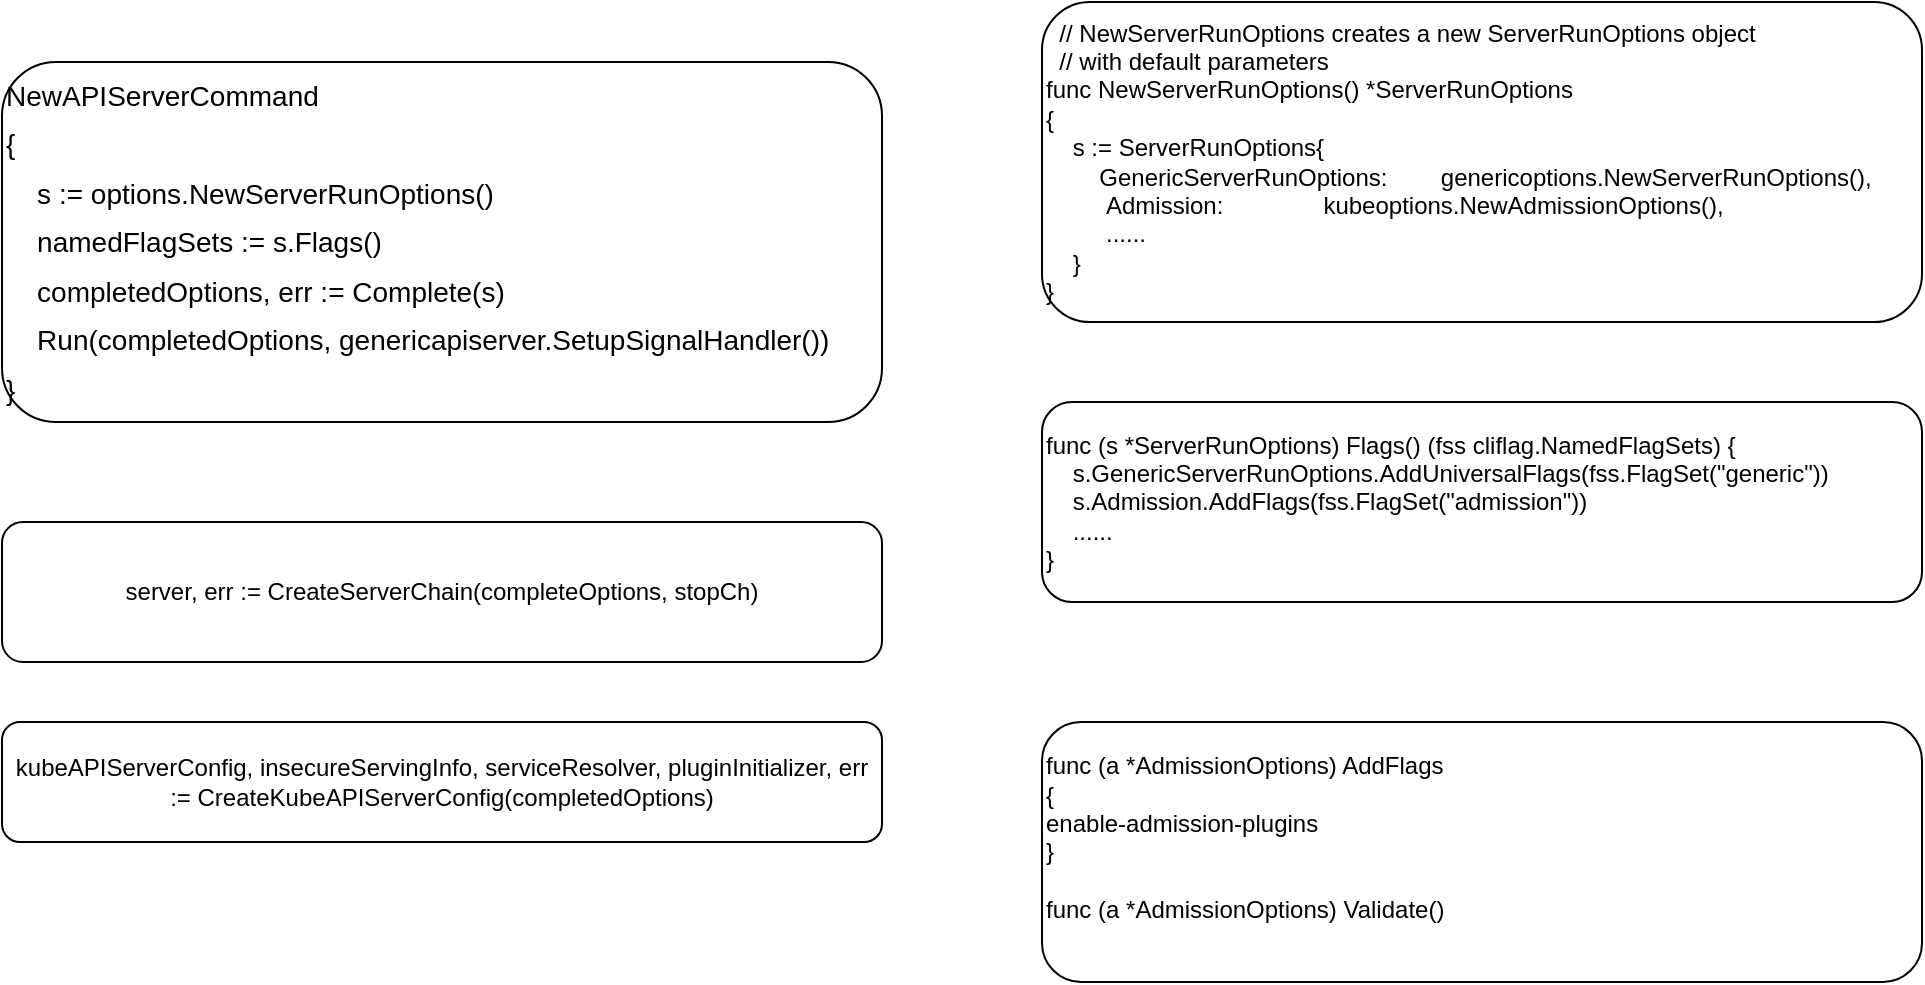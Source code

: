 <mxfile version="13.6.2" type="github">
  <diagram id="cHE2Pwet2oArfEPLPfTf" name="Page-1">
    <mxGraphModel dx="894" dy="437" grid="1" gridSize="10" guides="1" tooltips="1" connect="1" arrows="1" fold="1" page="1" pageScale="1" pageWidth="827" pageHeight="1169" math="0" shadow="0">
      <root>
        <mxCell id="0" />
        <mxCell id="1" parent="0" />
        <mxCell id="0bXiwOT7qdR0b-S3DEQD-1" value="&lt;div style=&quot;line-height: 1.75 ; font-size: 14px&quot;&gt;NewAPIServerCommand&lt;/div&gt;&lt;div style=&quot;line-height: 1.75 ; font-size: 14px&quot;&gt;{&lt;/div&gt;&lt;div style=&quot;line-height: 1.75&quot;&gt;&lt;span style=&quot;font-size: 14px&quot;&gt;&amp;nbsp; &amp;nbsp; s := options.NewServerRunOptions()&lt;/span&gt;&lt;br&gt;&lt;/div&gt;&lt;div style=&quot;line-height: 1.75&quot;&gt;&lt;span style=&quot;font-size: 14px&quot;&gt;&amp;nbsp; &amp;nbsp; namedFlagSets := s.Flags()&lt;/span&gt;&lt;span style=&quot;font-size: 14px&quot;&gt;&lt;br&gt;&lt;/span&gt;&lt;/div&gt;&lt;div style=&quot;line-height: 1.75&quot;&gt;&lt;span style=&quot;font-size: 14px&quot;&gt;&amp;nbsp; &amp;nbsp; completedOptions, err := Complete(s)&lt;/span&gt;&lt;/div&gt;&lt;div style=&quot;line-height: 1.75&quot;&gt;&lt;span style=&quot;font-size: 14px&quot;&gt;&amp;nbsp; &amp;nbsp; Run(completedOptions, genericapiserver.SetupSignalHandler())&lt;/span&gt;&lt;br&gt;&lt;/div&gt;&lt;div style=&quot;line-height: 1.75 ; font-size: 14px&quot;&gt;}&lt;/div&gt;" style="rounded=1;whiteSpace=wrap;html=1;align=left;" vertex="1" parent="1">
          <mxGeometry x="80" y="70" width="440" height="180" as="geometry" />
        </mxCell>
        <mxCell id="0bXiwOT7qdR0b-S3DEQD-2" value="&amp;nbsp; // NewServerRunOptions creates a new ServerRunOptions object &lt;br&gt;&amp;nbsp; // with default parameters&lt;br&gt;func NewServerRunOptions() *ServerRunOptions &lt;br&gt;{&lt;br&gt;&lt;div&gt;&amp;nbsp; &amp;nbsp; s := ServerRunOptions{&lt;/div&gt;&lt;div&gt;&lt;span&gt;&lt;/span&gt;&amp;nbsp; &amp;nbsp; &amp;nbsp; &amp;nbsp; GenericServerRunOptions:&amp;nbsp; &amp;nbsp; &amp;nbsp; &amp;nbsp; genericoptions.NewServerRunOptions(),&lt;/div&gt;&amp;nbsp; &amp;nbsp; &amp;nbsp; &amp;nbsp; &amp;nbsp;Admission:&amp;nbsp; &amp;nbsp; &amp;nbsp; &amp;nbsp; &amp;nbsp; &amp;nbsp; &amp;nbsp; &amp;nbsp;kubeoptions.NewAdmissionOptions(),&lt;br&gt;&amp;nbsp; &amp;nbsp; &amp;nbsp; &amp;nbsp; &amp;nbsp;......&lt;br&gt;&amp;nbsp; &amp;nbsp; }&lt;br&gt;}" style="rounded=1;whiteSpace=wrap;html=1;align=left;" vertex="1" parent="1">
          <mxGeometry x="600" y="40" width="440" height="160" as="geometry" />
        </mxCell>
        <mxCell id="0bXiwOT7qdR0b-S3DEQD-3" value="&lt;div&gt;&lt;span&gt;func (a *AdmissionOptions) AddFlags&lt;/span&gt;&lt;/div&gt;&lt;div&gt;&lt;span&gt;{&lt;/span&gt;&lt;/div&gt;&lt;div&gt;&lt;span&gt;enable-admission-plugins&lt;/span&gt;&lt;/div&gt;&lt;div&gt;&lt;span&gt;}&lt;/span&gt;&lt;/div&gt;&lt;div&gt;&lt;span&gt;&lt;br&gt;&lt;/span&gt;&lt;/div&gt;&lt;div&gt;&lt;span&gt;func (a *AdmissionOptions) Validate()&lt;br&gt;&lt;/span&gt;&lt;/div&gt;&lt;div&gt;&lt;span&gt;&lt;br&gt;&lt;/span&gt;&lt;/div&gt;" style="rounded=1;whiteSpace=wrap;html=1;align=left;" vertex="1" parent="1">
          <mxGeometry x="600" y="400" width="440" height="130" as="geometry" />
        </mxCell>
        <mxCell id="0bXiwOT7qdR0b-S3DEQD-4" value="&lt;div&gt;&lt;span&gt;func (s *ServerRunOptions) Flags() (fss cliflag.NamedFlagSets) {&lt;/span&gt;&lt;/div&gt;&lt;div&gt;&lt;span&gt;&amp;nbsp; &amp;nbsp; s.GenericServerRunOptions.AddUniversalFlags(fss.FlagSet(&quot;generic&quot;))&lt;/span&gt;&lt;/div&gt;&lt;div&gt;&lt;span&gt;&amp;nbsp; &amp;nbsp; s.Admission.AddFlags(fss.FlagSet(&quot;admission&quot;))&lt;/span&gt;&lt;/div&gt;&lt;div&gt;&lt;span&gt;&amp;nbsp; &amp;nbsp; ......&lt;/span&gt;&lt;/div&gt;&lt;div&gt;&lt;span&gt;}&lt;/span&gt;&lt;/div&gt;" style="rounded=1;whiteSpace=wrap;html=1;align=left;" vertex="1" parent="1">
          <mxGeometry x="600" y="240" width="440" height="100" as="geometry" />
        </mxCell>
        <mxCell id="0bXiwOT7qdR0b-S3DEQD-5" value="server, err := CreateServerChain(completeOptions, stopCh)" style="rounded=1;whiteSpace=wrap;html=1;" vertex="1" parent="1">
          <mxGeometry x="80" y="300" width="440" height="70" as="geometry" />
        </mxCell>
        <mxCell id="0bXiwOT7qdR0b-S3DEQD-6" value="&lt;div&gt;kubeAPIServerConfig, insecureServingInfo, serviceResolver, pluginInitializer, err := CreateKubeAPIServerConfig(completedOptions)&lt;/div&gt;" style="rounded=1;whiteSpace=wrap;html=1;" vertex="1" parent="1">
          <mxGeometry x="80" y="400" width="440" height="60" as="geometry" />
        </mxCell>
      </root>
    </mxGraphModel>
  </diagram>
</mxfile>
